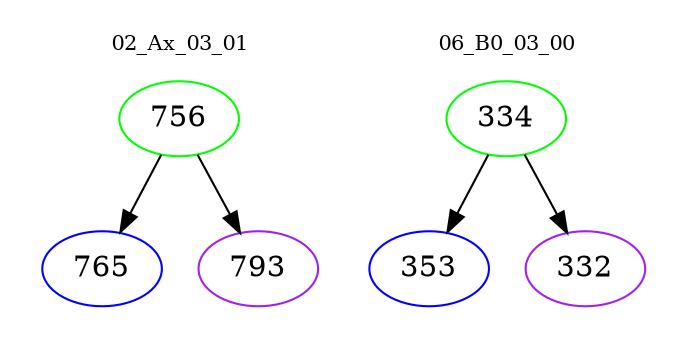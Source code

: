 digraph{
subgraph cluster_0 {
color = white
label = "02_Ax_03_01";
fontsize=10;
T0_756 [label="756", color="green"]
T0_756 -> T0_765 [color="black"]
T0_765 [label="765", color="blue"]
T0_756 -> T0_793 [color="black"]
T0_793 [label="793", color="purple"]
}
subgraph cluster_1 {
color = white
label = "06_B0_03_00";
fontsize=10;
T1_334 [label="334", color="green"]
T1_334 -> T1_353 [color="black"]
T1_353 [label="353", color="blue"]
T1_334 -> T1_332 [color="black"]
T1_332 [label="332", color="purple"]
}
}
